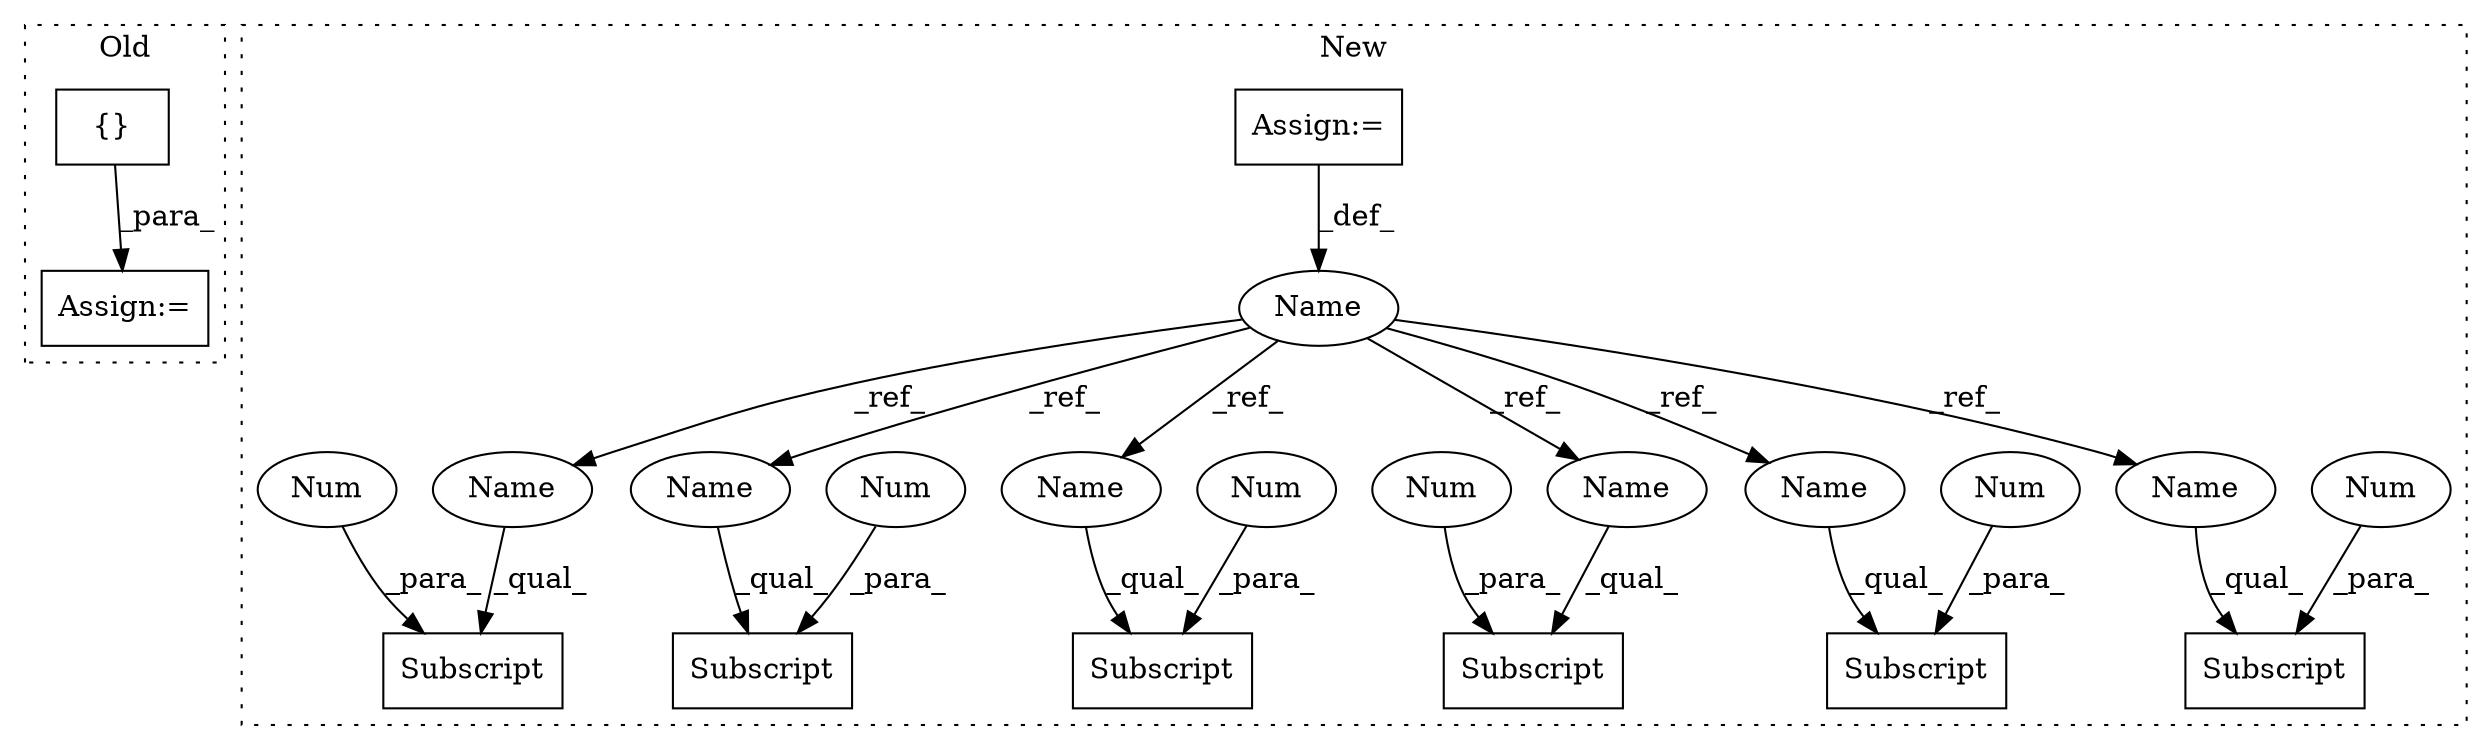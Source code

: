 digraph G {
subgraph cluster0 {
1 [label="{}" a="95" s="1205,1307" l="14,10" shape="box"];
4 [label="Assign:=" a="68" s="1464" l="3" shape="box"];
label = "Old";
style="dotted";
}
subgraph cluster1 {
2 [label="Subscript" a="63" s="1583,0" l="21,0" shape="box"];
3 [label="Num" a="76" s="1602" l="1" shape="ellipse"];
5 [label="Name" a="87" s="579" l="18" shape="ellipse"];
6 [label="Subscript" a="63" s="1545,0" l="21,0" shape="box"];
7 [label="Num" a="76" s="1564" l="1" shape="ellipse"];
8 [label="Assign:=" a="68" s="597" l="3" shape="box"];
9 [label="Subscript" a="63" s="1395,0" l="21,0" shape="box"];
10 [label="Num" a="76" s="1414" l="1" shape="ellipse"];
11 [label="Subscript" a="63" s="1968,0" l="21,0" shape="box"];
12 [label="Num" a="76" s="1987" l="1" shape="ellipse"];
13 [label="Subscript" a="63" s="1472,0" l="21,0" shape="box"];
14 [label="Num" a="76" s="1491" l="1" shape="ellipse"];
15 [label="Subscript" a="63" s="1704,0" l="21,0" shape="box"];
16 [label="Num" a="76" s="1723" l="1" shape="ellipse"];
17 [label="Name" a="87" s="1583" l="18" shape="ellipse"];
18 [label="Name" a="87" s="1968" l="18" shape="ellipse"];
19 [label="Name" a="87" s="1472" l="18" shape="ellipse"];
20 [label="Name" a="87" s="1545" l="18" shape="ellipse"];
21 [label="Name" a="87" s="1704" l="18" shape="ellipse"];
22 [label="Name" a="87" s="1395" l="18" shape="ellipse"];
label = "New";
style="dotted";
}
1 -> 4 [label="_para_"];
3 -> 2 [label="_para_"];
5 -> 18 [label="_ref_"];
5 -> 19 [label="_ref_"];
5 -> 21 [label="_ref_"];
5 -> 17 [label="_ref_"];
5 -> 20 [label="_ref_"];
5 -> 22 [label="_ref_"];
7 -> 6 [label="_para_"];
8 -> 5 [label="_def_"];
10 -> 9 [label="_para_"];
12 -> 11 [label="_para_"];
14 -> 13 [label="_para_"];
16 -> 15 [label="_para_"];
17 -> 2 [label="_qual_"];
18 -> 11 [label="_qual_"];
19 -> 13 [label="_qual_"];
20 -> 6 [label="_qual_"];
21 -> 15 [label="_qual_"];
22 -> 9 [label="_qual_"];
}